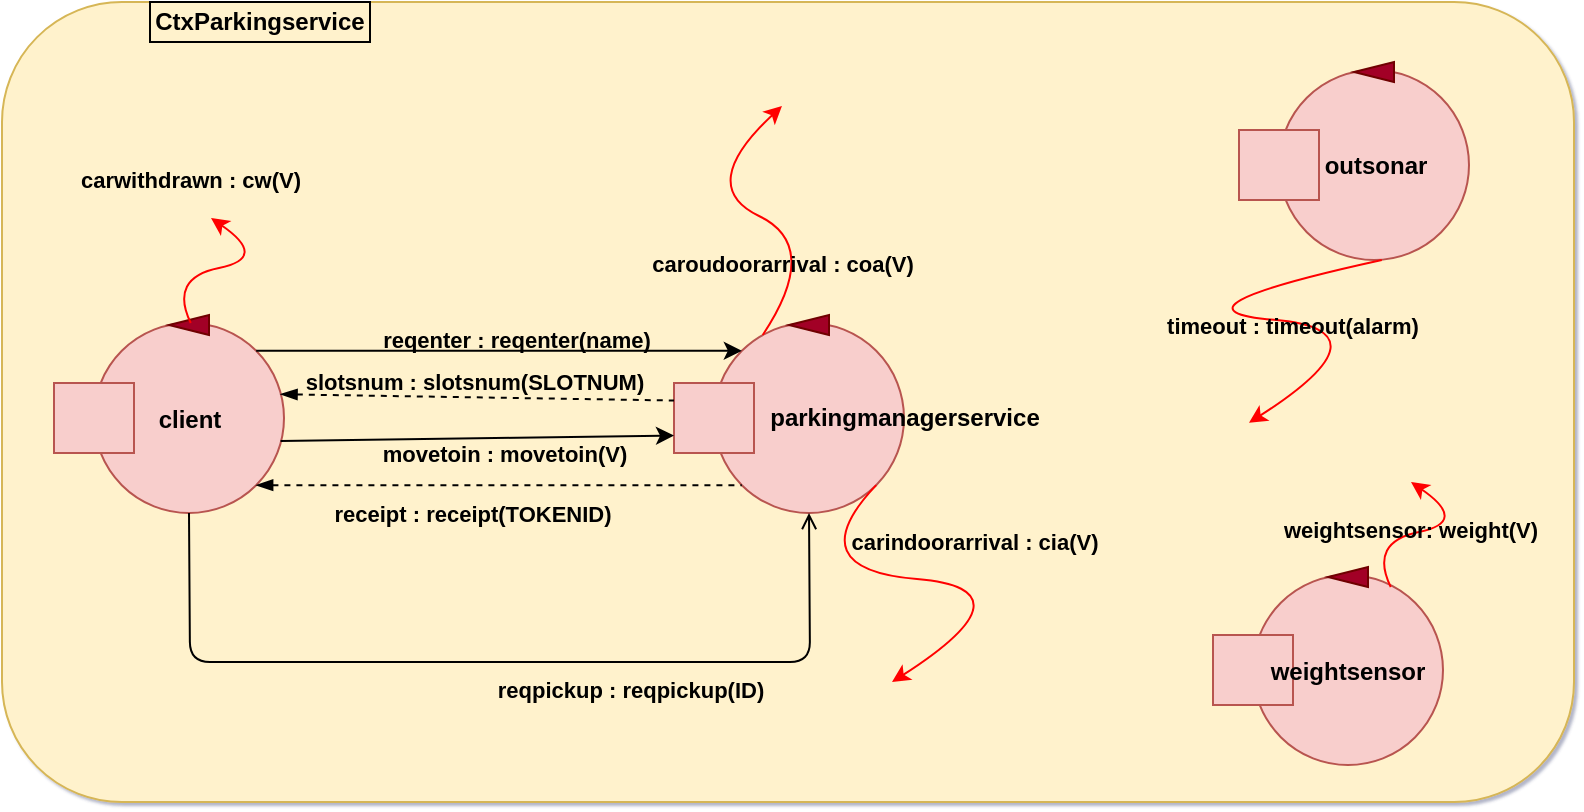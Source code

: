 <mxfile version="14.8.6"><diagram id="wI8z80SIdUuaSBe2A1s2" name="Pagina-1"><mxGraphModel dx="1038" dy="536" grid="1" gridSize="10" guides="1" tooltips="1" connect="1" arrows="1" fold="1" page="1" pageScale="1" pageWidth="827" pageHeight="1169" math="0" shadow="1"><root><mxCell id="0"/><mxCell id="1" parent="0"/><mxCell id="jZINJF8swxtSmkf8bM59-7" value="" style="rounded=1;whiteSpace=wrap;html=1;fillColor=#fff2cc;strokeColor=#d6b656;" parent="1" vertex="1"><mxGeometry x="4" y="40" width="786" height="400" as="geometry"/></mxCell><mxCell id="jZINJF8swxtSmkf8bM59-8" value="&lt;font color=&quot;#000000&quot;&gt;&lt;b&gt;CtxParkingservice&lt;/b&gt;&lt;/font&gt;" style="text;html=1;align=center;verticalAlign=middle;whiteSpace=wrap;rounded=0;strokeColor=#000000;" parent="1" vertex="1"><mxGeometry x="78" y="40" width="110" height="20" as="geometry"/></mxCell><mxCell id="jZINJF8swxtSmkf8bM59-9" value="" style="ellipse;whiteSpace=wrap;html=1;aspect=fixed;fillColor=#f8cecc;strokeColor=#b85450;" parent="1" vertex="1"><mxGeometry x="360" y="200.5" width="95" height="95" as="geometry"/></mxCell><mxCell id="jZINJF8swxtSmkf8bM59-10" value="" style="rounded=0;whiteSpace=wrap;html=1;fillColor=#f8cecc;strokeColor=#b85450;" parent="1" vertex="1"><mxGeometry x="340" y="230.5" width="40" height="35" as="geometry"/></mxCell><mxCell id="jZINJF8swxtSmkf8bM59-11" value="" style="triangle;whiteSpace=wrap;html=1;rotation=-180;fillColor=#a20025;strokeColor=#6F0000;fontColor=#ffffff;" parent="1" vertex="1"><mxGeometry x="397.5" y="196.5" width="20" height="10" as="geometry"/></mxCell><mxCell id="jZINJF8swxtSmkf8bM59-25" value="&lt;font color=&quot;#000000&quot;&gt;&lt;b&gt;parkingmanagerservice&lt;/b&gt;&lt;/font&gt;" style="text;html=1;strokeColor=none;fillColor=none;align=center;verticalAlign=middle;whiteSpace=wrap;rounded=0;" parent="1" vertex="1"><mxGeometry x="389" y="238" width="132.5" height="20" as="geometry"/></mxCell><mxCell id="jZINJF8swxtSmkf8bM59-27" value="" style="ellipse;whiteSpace=wrap;html=1;aspect=fixed;fillColor=#f8cecc;strokeColor=#b85450;" parent="1" vertex="1"><mxGeometry x="642.5" y="74" width="95" height="95" as="geometry"/></mxCell><mxCell id="jZINJF8swxtSmkf8bM59-28" value="" style="rounded=0;whiteSpace=wrap;html=1;fillColor=#f8cecc;strokeColor=#b85450;" parent="1" vertex="1"><mxGeometry x="622.5" y="104" width="40" height="35" as="geometry"/></mxCell><mxCell id="jZINJF8swxtSmkf8bM59-29" value="" style="triangle;whiteSpace=wrap;html=1;rotation=-180;fillColor=#a20025;strokeColor=#6F0000;fontColor=#ffffff;" parent="1" vertex="1"><mxGeometry x="680.0" y="70" width="20" height="10" as="geometry"/></mxCell><mxCell id="jZINJF8swxtSmkf8bM59-30" value="&lt;font color=&quot;#000000&quot;&gt;&lt;b&gt;outsonar&lt;/b&gt;&lt;/font&gt;" style="text;html=1;strokeColor=none;fillColor=none;align=center;verticalAlign=middle;whiteSpace=wrap;rounded=0;" parent="1" vertex="1"><mxGeometry x="670.5" y="112" width="40" height="20" as="geometry"/></mxCell><mxCell id="jZINJF8swxtSmkf8bM59-31" value="" style="ellipse;whiteSpace=wrap;html=1;aspect=fixed;fillColor=#f8cecc;strokeColor=#b85450;" parent="1" vertex="1"><mxGeometry x="629.5" y="326.5" width="95" height="95" as="geometry"/></mxCell><mxCell id="jZINJF8swxtSmkf8bM59-32" value="" style="rounded=0;whiteSpace=wrap;html=1;fillColor=#f8cecc;strokeColor=#b85450;" parent="1" vertex="1"><mxGeometry x="609.5" y="356.5" width="40" height="35" as="geometry"/></mxCell><mxCell id="jZINJF8swxtSmkf8bM59-43" value="" style="ellipse;whiteSpace=wrap;html=1;aspect=fixed;fillColor=#f8cecc;strokeColor=#b85450;" parent="1" vertex="1"><mxGeometry x="50.0" y="200.5" width="95" height="95" as="geometry"/></mxCell><mxCell id="jZINJF8swxtSmkf8bM59-44" value="" style="rounded=0;whiteSpace=wrap;html=1;fillColor=#f8cecc;strokeColor=#b85450;" parent="1" vertex="1"><mxGeometry x="30.0" y="230.5" width="40" height="35" as="geometry"/></mxCell><mxCell id="jZINJF8swxtSmkf8bM59-45" value="" style="triangle;whiteSpace=wrap;html=1;rotation=-180;fillColor=#a20025;strokeColor=#6F0000;fontColor=#ffffff;" parent="1" vertex="1"><mxGeometry x="87.5" y="196.5" width="20" height="10" as="geometry"/></mxCell><mxCell id="jZINJF8swxtSmkf8bM59-46" value="&lt;font color=&quot;#000000&quot;&gt;&lt;b&gt;client&lt;/b&gt;&lt;/font&gt;" style="text;html=1;strokeColor=none;fillColor=none;align=center;verticalAlign=middle;whiteSpace=wrap;rounded=0;" parent="1" vertex="1"><mxGeometry x="78.0" y="238.5" width="40" height="20" as="geometry"/></mxCell><mxCell id="jZINJF8swxtSmkf8bM59-47" value="" style="endArrow=classic;html=1;strokeColor=#000000;exitX=1;exitY=0;exitDx=0;exitDy=0;entryX=0;entryY=0;entryDx=0;entryDy=0;" parent="1" source="jZINJF8swxtSmkf8bM59-43" target="jZINJF8swxtSmkf8bM59-9" edge="1"><mxGeometry width="50" height="50" relative="1" as="geometry"><mxPoint x="130" y="420" as="sourcePoint"/><mxPoint x="160" y="390" as="targetPoint"/></mxGeometry></mxCell><mxCell id="jZINJF8swxtSmkf8bM59-49" value="&lt;b&gt;reqenter : reqenter(name)&lt;/b&gt;" style="edgeLabel;html=1;align=center;verticalAlign=middle;resizable=0;points=[];labelBackgroundColor=none;fontColor=#000000;" parent="jZINJF8swxtSmkf8bM59-47" vertex="1" connectable="0"><mxGeometry x="0.24" y="2" relative="1" as="geometry"><mxPoint x="-21" y="-4" as="offset"/></mxGeometry></mxCell><mxCell id="jZINJF8swxtSmkf8bM59-54" value="" style="curved=1;endArrow=classic;html=1;fontColor=#000000;strokeColor=#FF0000;exitX=1;exitY=1;exitDx=0;exitDy=0;entryX=0.5;entryY=0;entryDx=0;entryDy=0;" parent="1" source="jZINJF8swxtSmkf8bM59-9" edge="1"><mxGeometry width="50" height="50" relative="1" as="geometry"><mxPoint x="449" y="285" as="sourcePoint"/><mxPoint x="449" y="380" as="targetPoint"/><Array as="points"><mxPoint x="401.5" y="323.5"/><mxPoint x="521.5" y="333.5"/></Array></mxGeometry></mxCell><mxCell id="jZINJF8swxtSmkf8bM59-55" value="&lt;b&gt;carindoorarrival : cia(V)&lt;/b&gt;" style="edgeLabel;html=1;align=center;verticalAlign=middle;resizable=0;points=[];fontColor=#000000;labelBackgroundColor=none;" parent="jZINJF8swxtSmkf8bM59-54" vertex="1" connectable="0"><mxGeometry x="-0.173" y="2" relative="1" as="geometry"><mxPoint x="37" y="-16" as="offset"/></mxGeometry></mxCell><mxCell id="jZINJF8swxtSmkf8bM59-60" value="" style="endArrow=none;dashed=1;html=1;fontColor=#000000;startArrow=blockThin;startFill=1;strokeColor=#000000;entryX=0;entryY=0.25;entryDx=0;entryDy=0;exitX=0.982;exitY=0.375;exitDx=0;exitDy=0;exitPerimeter=0;" parent="1" source="jZINJF8swxtSmkf8bM59-43" target="jZINJF8swxtSmkf8bM59-10" edge="1"><mxGeometry width="50" height="50" relative="1" as="geometry"><mxPoint x="300" y="332.5" as="sourcePoint"/><mxPoint x="350" y="363" as="targetPoint"/></mxGeometry></mxCell><mxCell id="jZINJF8swxtSmkf8bM59-61" value="&lt;b&gt;slotsnum : slotsnum(SLOTNUM)&lt;/b&gt;" style="edgeLabel;html=1;align=center;verticalAlign=middle;resizable=0;points=[];fontColor=#000000;labelBackgroundColor=none;" parent="jZINJF8swxtSmkf8bM59-60" vertex="1" connectable="0"><mxGeometry x="0.114" y="-3" relative="1" as="geometry"><mxPoint x="-13" y="-11" as="offset"/></mxGeometry></mxCell><mxCell id="jZINJF8swxtSmkf8bM59-64" value="" style="curved=1;endArrow=classic;html=1;fontColor=#000000;strokeColor=#FF0000;exitX=0.75;exitY=0;exitDx=0;exitDy=0;" parent="1" edge="1"><mxGeometry width="50" height="50" relative="1" as="geometry"><mxPoint x="384.375" y="206.5" as="sourcePoint"/><mxPoint x="394" y="92" as="targetPoint"/><Array as="points"><mxPoint x="414" y="162"/><mxPoint x="351" y="132"/></Array></mxGeometry></mxCell><mxCell id="jZINJF8swxtSmkf8bM59-65" value="&lt;b&gt;caroudoorarrival : coa(V)&lt;/b&gt;" style="edgeLabel;html=1;align=center;verticalAlign=middle;resizable=0;points=[];fontColor=#000000;labelBackgroundColor=none;" parent="jZINJF8swxtSmkf8bM59-64" vertex="1" connectable="0"><mxGeometry x="-0.173" y="2" relative="1" as="geometry"><mxPoint y="16" as="offset"/></mxGeometry></mxCell><mxCell id="jZINJF8swxtSmkf8bM59-73" value="" style="endArrow=open;html=1;strokeColor=#000000;exitX=0.5;exitY=1;exitDx=0;exitDy=0;endFill=0;entryX=0.5;entryY=1;entryDx=0;entryDy=0;" parent="1" source="jZINJF8swxtSmkf8bM59-43" target="jZINJF8swxtSmkf8bM59-9" edge="1"><mxGeometry width="50" height="50" relative="1" as="geometry"><mxPoint x="130" y="371.5" as="sourcePoint"/><mxPoint x="408" y="290" as="targetPoint"/><Array as="points"><mxPoint x="98" y="370"/><mxPoint x="408" y="370"/></Array></mxGeometry></mxCell><mxCell id="jZINJF8swxtSmkf8bM59-75" value="&lt;b&gt;reqpickup : reqpickup(ID)&lt;/b&gt;" style="edgeLabel;html=1;align=center;verticalAlign=middle;resizable=0;points=[];fontColor=#000000;labelBackgroundColor=none;" parent="jZINJF8swxtSmkf8bM59-73" vertex="1" connectable="0"><mxGeometry x="0.389" y="1" relative="1" as="geometry"><mxPoint x="-25" y="15" as="offset"/></mxGeometry></mxCell><mxCell id="jZINJF8swxtSmkf8bM59-79" value="" style="curved=1;endArrow=classic;html=1;fontColor=#000000;strokeColor=#FF0000;exitX=0.75;exitY=0;exitDx=0;exitDy=0;" parent="1" edge="1"><mxGeometry width="50" height="50" relative="1" as="geometry"><mxPoint x="98.375" y="200.5" as="sourcePoint"/><mxPoint x="108.5" y="148" as="targetPoint"/><Array as="points"><mxPoint x="87.5" y="178"/><mxPoint x="137.5" y="168"/></Array></mxGeometry></mxCell><mxCell id="jZINJF8swxtSmkf8bM59-80" value="&lt;b&gt;carwithdrawn : cw(V)&lt;/b&gt;" style="edgeLabel;html=1;align=center;verticalAlign=middle;resizable=0;points=[];fontColor=#000000;labelBackgroundColor=none;" parent="jZINJF8swxtSmkf8bM59-79" vertex="1" connectable="0"><mxGeometry x="-0.173" y="2" relative="1" as="geometry"><mxPoint x="-10" y="-43" as="offset"/></mxGeometry></mxCell><mxCell id="YO7a2mo7gkk3Uapq0EPu-1" value="" style="endArrow=classic;html=1;strokeColor=#000000;exitX=0.982;exitY=0.621;exitDx=0;exitDy=0;entryX=0;entryY=0.75;entryDx=0;entryDy=0;exitPerimeter=0;" parent="1" source="jZINJF8swxtSmkf8bM59-43" target="jZINJF8swxtSmkf8bM59-10" edge="1"><mxGeometry width="50" height="50" relative="1" as="geometry"><mxPoint x="126" y="349" as="sourcePoint"/><mxPoint x="280" y="400" as="targetPoint"/></mxGeometry></mxCell><mxCell id="YO7a2mo7gkk3Uapq0EPu-2" value="&lt;b&gt;movetoin : movetoin(V)&lt;br&gt;&lt;/b&gt;" style="edgeLabel;html=1;align=center;verticalAlign=middle;resizable=0;points=[];labelBackgroundColor=none;fontColor=#000000;" parent="YO7a2mo7gkk3Uapq0EPu-1" vertex="1" connectable="0"><mxGeometry x="0.24" y="2" relative="1" as="geometry"><mxPoint x="-11" y="10" as="offset"/></mxGeometry></mxCell><mxCell id="YO7a2mo7gkk3Uapq0EPu-3" value="" style="endArrow=none;dashed=1;html=1;fontColor=#000000;startArrow=blockThin;startFill=1;entryX=0;entryY=1;entryDx=0;entryDy=0;strokeColor=#000000;exitX=1;exitY=1;exitDx=0;exitDy=0;" parent="1" source="jZINJF8swxtSmkf8bM59-43" target="jZINJF8swxtSmkf8bM59-9" edge="1"><mxGeometry width="50" height="50" relative="1" as="geometry"><mxPoint x="142" y="257" as="sourcePoint"/><mxPoint x="358.5" y="373" as="targetPoint"/></mxGeometry></mxCell><mxCell id="YO7a2mo7gkk3Uapq0EPu-4" value="&lt;b&gt;receipt : receipt(TOKENID)&lt;br&gt;&lt;/b&gt;" style="edgeLabel;html=1;align=center;verticalAlign=middle;resizable=0;points=[];fontColor=#000000;labelBackgroundColor=none;" parent="YO7a2mo7gkk3Uapq0EPu-3" vertex="1" connectable="0"><mxGeometry x="0.114" y="-3" relative="1" as="geometry"><mxPoint x="-28" y="11" as="offset"/></mxGeometry></mxCell><mxCell id="YO7a2mo7gkk3Uapq0EPu-5" value="" style="curved=1;endArrow=classic;html=1;fontColor=#000000;strokeColor=#FF0000;exitX=0;exitY=1;exitDx=0;exitDy=0;entryX=0.5;entryY=0;entryDx=0;entryDy=0;" parent="1" edge="1"><mxGeometry width="50" height="50" relative="1" as="geometry"><mxPoint x="693.912" y="168.998" as="sourcePoint"/><mxPoint x="627.5" y="250.41" as="targetPoint"/><Array as="points"><mxPoint x="580" y="193.91"/><mxPoint x="700" y="203.91"/></Array></mxGeometry></mxCell><mxCell id="YO7a2mo7gkk3Uapq0EPu-6" value="&lt;b&gt;timeout : timeout(alarm)&lt;/b&gt;" style="edgeLabel;html=1;align=center;verticalAlign=middle;resizable=0;points=[];fontColor=#000000;labelBackgroundColor=none;" parent="YO7a2mo7gkk3Uapq0EPu-5" vertex="1" connectable="0"><mxGeometry x="0.148" y="-2" relative="1" as="geometry"><mxPoint as="offset"/></mxGeometry></mxCell><mxCell id="FHm0eiM3zlZNe7fUExbG-5" value="" style="triangle;whiteSpace=wrap;html=1;rotation=-180;fillColor=#a20025;strokeColor=#6F0000;fontColor=#ffffff;" parent="1" vertex="1"><mxGeometry x="667.0" y="322.5" width="20" height="10" as="geometry"/></mxCell><mxCell id="FHm0eiM3zlZNe7fUExbG-6" value="&lt;font color=&quot;#000000&quot;&gt;&lt;b&gt;weightsensor&lt;/b&gt;&lt;/font&gt;" style="text;html=1;strokeColor=none;fillColor=none;align=center;verticalAlign=middle;whiteSpace=wrap;rounded=0;" parent="1" vertex="1"><mxGeometry x="656.5" y="364.5" width="40" height="20" as="geometry"/></mxCell><mxCell id="FHm0eiM3zlZNe7fUExbG-7" value="" style="curved=1;endArrow=classic;html=1;fontColor=#000000;strokeColor=#FF0000;exitX=0.75;exitY=0;exitDx=0;exitDy=0;" parent="1" edge="1"><mxGeometry width="50" height="50" relative="1" as="geometry"><mxPoint x="698.375" y="332.5" as="sourcePoint"/><mxPoint x="708.5" y="280" as="targetPoint"/><Array as="points"><mxPoint x="687.5" y="310"/><mxPoint x="737.5" y="300"/></Array></mxGeometry></mxCell><mxCell id="FHm0eiM3zlZNe7fUExbG-8" value="&lt;b&gt;weightsensor: weight(V)&lt;/b&gt;" style="edgeLabel;html=1;align=center;verticalAlign=middle;resizable=0;points=[];fontColor=#000000;labelBackgroundColor=none;" parent="FHm0eiM3zlZNe7fUExbG-7" vertex="1" connectable="0"><mxGeometry x="-0.173" y="2" relative="1" as="geometry"><mxPoint as="offset"/></mxGeometry></mxCell></root></mxGraphModel></diagram></mxfile>